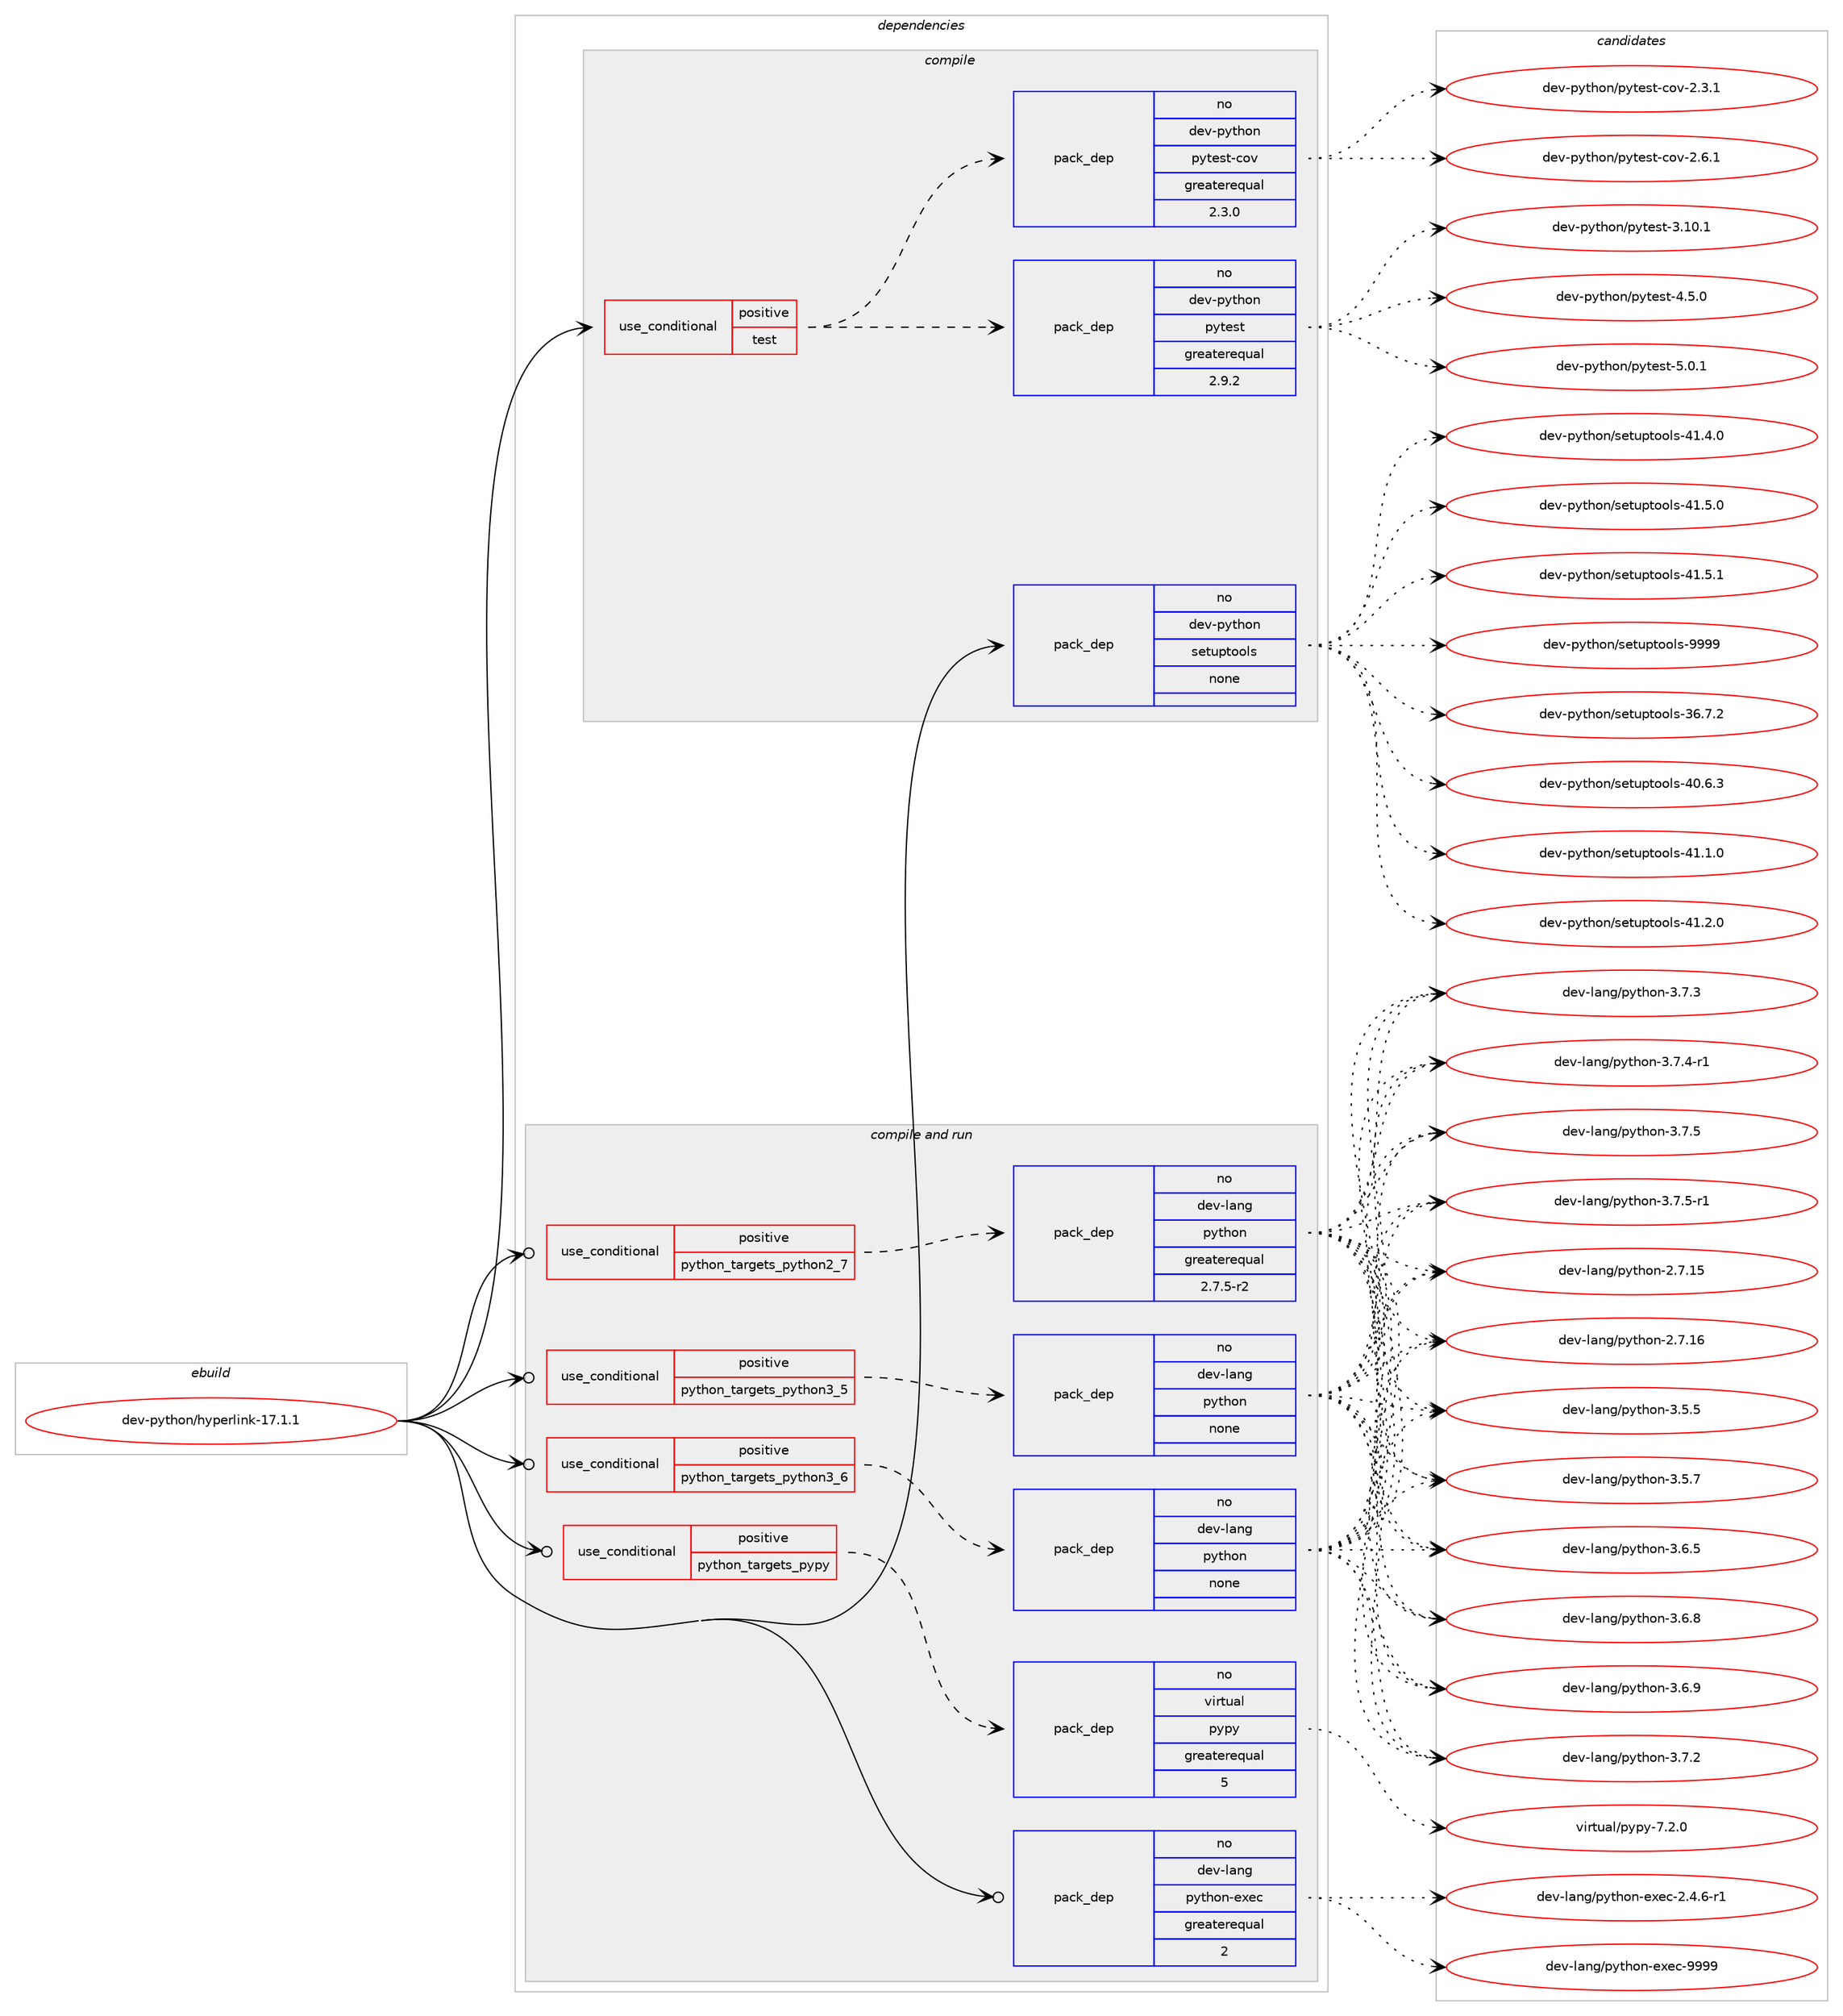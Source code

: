digraph prolog {

# *************
# Graph options
# *************

newrank=true;
concentrate=true;
compound=true;
graph [rankdir=LR,fontname=Helvetica,fontsize=10,ranksep=1.5];#, ranksep=2.5, nodesep=0.2];
edge  [arrowhead=vee];
node  [fontname=Helvetica,fontsize=10];

# **********
# The ebuild
# **********

subgraph cluster_leftcol {
color=gray;
rank=same;
label=<<i>ebuild</i>>;
id [label="dev-python/hyperlink-17.1.1", color=red, width=4, href="../dev-python/hyperlink-17.1.1.svg"];
}

# ****************
# The dependencies
# ****************

subgraph cluster_midcol {
color=gray;
label=<<i>dependencies</i>>;
subgraph cluster_compile {
fillcolor="#eeeeee";
style=filled;
label=<<i>compile</i>>;
subgraph cond140648 {
dependency608881 [label=<<TABLE BORDER="0" CELLBORDER="1" CELLSPACING="0" CELLPADDING="4"><TR><TD ROWSPAN="3" CELLPADDING="10">use_conditional</TD></TR><TR><TD>positive</TD></TR><TR><TD>test</TD></TR></TABLE>>, shape=none, color=red];
subgraph pack456434 {
dependency608882 [label=<<TABLE BORDER="0" CELLBORDER="1" CELLSPACING="0" CELLPADDING="4" WIDTH="220"><TR><TD ROWSPAN="6" CELLPADDING="30">pack_dep</TD></TR><TR><TD WIDTH="110">no</TD></TR><TR><TD>dev-python</TD></TR><TR><TD>pytest</TD></TR><TR><TD>greaterequal</TD></TR><TR><TD>2.9.2</TD></TR></TABLE>>, shape=none, color=blue];
}
dependency608881:e -> dependency608882:w [weight=20,style="dashed",arrowhead="vee"];
subgraph pack456435 {
dependency608883 [label=<<TABLE BORDER="0" CELLBORDER="1" CELLSPACING="0" CELLPADDING="4" WIDTH="220"><TR><TD ROWSPAN="6" CELLPADDING="30">pack_dep</TD></TR><TR><TD WIDTH="110">no</TD></TR><TR><TD>dev-python</TD></TR><TR><TD>pytest-cov</TD></TR><TR><TD>greaterequal</TD></TR><TR><TD>2.3.0</TD></TR></TABLE>>, shape=none, color=blue];
}
dependency608881:e -> dependency608883:w [weight=20,style="dashed",arrowhead="vee"];
}
id:e -> dependency608881:w [weight=20,style="solid",arrowhead="vee"];
subgraph pack456436 {
dependency608884 [label=<<TABLE BORDER="0" CELLBORDER="1" CELLSPACING="0" CELLPADDING="4" WIDTH="220"><TR><TD ROWSPAN="6" CELLPADDING="30">pack_dep</TD></TR><TR><TD WIDTH="110">no</TD></TR><TR><TD>dev-python</TD></TR><TR><TD>setuptools</TD></TR><TR><TD>none</TD></TR><TR><TD></TD></TR></TABLE>>, shape=none, color=blue];
}
id:e -> dependency608884:w [weight=20,style="solid",arrowhead="vee"];
}
subgraph cluster_compileandrun {
fillcolor="#eeeeee";
style=filled;
label=<<i>compile and run</i>>;
subgraph cond140649 {
dependency608885 [label=<<TABLE BORDER="0" CELLBORDER="1" CELLSPACING="0" CELLPADDING="4"><TR><TD ROWSPAN="3" CELLPADDING="10">use_conditional</TD></TR><TR><TD>positive</TD></TR><TR><TD>python_targets_pypy</TD></TR></TABLE>>, shape=none, color=red];
subgraph pack456437 {
dependency608886 [label=<<TABLE BORDER="0" CELLBORDER="1" CELLSPACING="0" CELLPADDING="4" WIDTH="220"><TR><TD ROWSPAN="6" CELLPADDING="30">pack_dep</TD></TR><TR><TD WIDTH="110">no</TD></TR><TR><TD>virtual</TD></TR><TR><TD>pypy</TD></TR><TR><TD>greaterequal</TD></TR><TR><TD>5</TD></TR></TABLE>>, shape=none, color=blue];
}
dependency608885:e -> dependency608886:w [weight=20,style="dashed",arrowhead="vee"];
}
id:e -> dependency608885:w [weight=20,style="solid",arrowhead="odotvee"];
subgraph cond140650 {
dependency608887 [label=<<TABLE BORDER="0" CELLBORDER="1" CELLSPACING="0" CELLPADDING="4"><TR><TD ROWSPAN="3" CELLPADDING="10">use_conditional</TD></TR><TR><TD>positive</TD></TR><TR><TD>python_targets_python2_7</TD></TR></TABLE>>, shape=none, color=red];
subgraph pack456438 {
dependency608888 [label=<<TABLE BORDER="0" CELLBORDER="1" CELLSPACING="0" CELLPADDING="4" WIDTH="220"><TR><TD ROWSPAN="6" CELLPADDING="30">pack_dep</TD></TR><TR><TD WIDTH="110">no</TD></TR><TR><TD>dev-lang</TD></TR><TR><TD>python</TD></TR><TR><TD>greaterequal</TD></TR><TR><TD>2.7.5-r2</TD></TR></TABLE>>, shape=none, color=blue];
}
dependency608887:e -> dependency608888:w [weight=20,style="dashed",arrowhead="vee"];
}
id:e -> dependency608887:w [weight=20,style="solid",arrowhead="odotvee"];
subgraph cond140651 {
dependency608889 [label=<<TABLE BORDER="0" CELLBORDER="1" CELLSPACING="0" CELLPADDING="4"><TR><TD ROWSPAN="3" CELLPADDING="10">use_conditional</TD></TR><TR><TD>positive</TD></TR><TR><TD>python_targets_python3_5</TD></TR></TABLE>>, shape=none, color=red];
subgraph pack456439 {
dependency608890 [label=<<TABLE BORDER="0" CELLBORDER="1" CELLSPACING="0" CELLPADDING="4" WIDTH="220"><TR><TD ROWSPAN="6" CELLPADDING="30">pack_dep</TD></TR><TR><TD WIDTH="110">no</TD></TR><TR><TD>dev-lang</TD></TR><TR><TD>python</TD></TR><TR><TD>none</TD></TR><TR><TD></TD></TR></TABLE>>, shape=none, color=blue];
}
dependency608889:e -> dependency608890:w [weight=20,style="dashed",arrowhead="vee"];
}
id:e -> dependency608889:w [weight=20,style="solid",arrowhead="odotvee"];
subgraph cond140652 {
dependency608891 [label=<<TABLE BORDER="0" CELLBORDER="1" CELLSPACING="0" CELLPADDING="4"><TR><TD ROWSPAN="3" CELLPADDING="10">use_conditional</TD></TR><TR><TD>positive</TD></TR><TR><TD>python_targets_python3_6</TD></TR></TABLE>>, shape=none, color=red];
subgraph pack456440 {
dependency608892 [label=<<TABLE BORDER="0" CELLBORDER="1" CELLSPACING="0" CELLPADDING="4" WIDTH="220"><TR><TD ROWSPAN="6" CELLPADDING="30">pack_dep</TD></TR><TR><TD WIDTH="110">no</TD></TR><TR><TD>dev-lang</TD></TR><TR><TD>python</TD></TR><TR><TD>none</TD></TR><TR><TD></TD></TR></TABLE>>, shape=none, color=blue];
}
dependency608891:e -> dependency608892:w [weight=20,style="dashed",arrowhead="vee"];
}
id:e -> dependency608891:w [weight=20,style="solid",arrowhead="odotvee"];
subgraph pack456441 {
dependency608893 [label=<<TABLE BORDER="0" CELLBORDER="1" CELLSPACING="0" CELLPADDING="4" WIDTH="220"><TR><TD ROWSPAN="6" CELLPADDING="30">pack_dep</TD></TR><TR><TD WIDTH="110">no</TD></TR><TR><TD>dev-lang</TD></TR><TR><TD>python-exec</TD></TR><TR><TD>greaterequal</TD></TR><TR><TD>2</TD></TR></TABLE>>, shape=none, color=blue];
}
id:e -> dependency608893:w [weight=20,style="solid",arrowhead="odotvee"];
}
subgraph cluster_run {
fillcolor="#eeeeee";
style=filled;
label=<<i>run</i>>;
}
}

# **************
# The candidates
# **************

subgraph cluster_choices {
rank=same;
color=gray;
label=<<i>candidates</i>>;

subgraph choice456434 {
color=black;
nodesep=1;
choice100101118451121211161041111104711212111610111511645514649484649 [label="dev-python/pytest-3.10.1", color=red, width=4,href="../dev-python/pytest-3.10.1.svg"];
choice1001011184511212111610411111047112121116101115116455246534648 [label="dev-python/pytest-4.5.0", color=red, width=4,href="../dev-python/pytest-4.5.0.svg"];
choice1001011184511212111610411111047112121116101115116455346484649 [label="dev-python/pytest-5.0.1", color=red, width=4,href="../dev-python/pytest-5.0.1.svg"];
dependency608882:e -> choice100101118451121211161041111104711212111610111511645514649484649:w [style=dotted,weight="100"];
dependency608882:e -> choice1001011184511212111610411111047112121116101115116455246534648:w [style=dotted,weight="100"];
dependency608882:e -> choice1001011184511212111610411111047112121116101115116455346484649:w [style=dotted,weight="100"];
}
subgraph choice456435 {
color=black;
nodesep=1;
choice10010111845112121116104111110471121211161011151164599111118455046514649 [label="dev-python/pytest-cov-2.3.1", color=red, width=4,href="../dev-python/pytest-cov-2.3.1.svg"];
choice10010111845112121116104111110471121211161011151164599111118455046544649 [label="dev-python/pytest-cov-2.6.1", color=red, width=4,href="../dev-python/pytest-cov-2.6.1.svg"];
dependency608883:e -> choice10010111845112121116104111110471121211161011151164599111118455046514649:w [style=dotted,weight="100"];
dependency608883:e -> choice10010111845112121116104111110471121211161011151164599111118455046544649:w [style=dotted,weight="100"];
}
subgraph choice456436 {
color=black;
nodesep=1;
choice100101118451121211161041111104711510111611711211611111110811545515446554650 [label="dev-python/setuptools-36.7.2", color=red, width=4,href="../dev-python/setuptools-36.7.2.svg"];
choice100101118451121211161041111104711510111611711211611111110811545524846544651 [label="dev-python/setuptools-40.6.3", color=red, width=4,href="../dev-python/setuptools-40.6.3.svg"];
choice100101118451121211161041111104711510111611711211611111110811545524946494648 [label="dev-python/setuptools-41.1.0", color=red, width=4,href="../dev-python/setuptools-41.1.0.svg"];
choice100101118451121211161041111104711510111611711211611111110811545524946504648 [label="dev-python/setuptools-41.2.0", color=red, width=4,href="../dev-python/setuptools-41.2.0.svg"];
choice100101118451121211161041111104711510111611711211611111110811545524946524648 [label="dev-python/setuptools-41.4.0", color=red, width=4,href="../dev-python/setuptools-41.4.0.svg"];
choice100101118451121211161041111104711510111611711211611111110811545524946534648 [label="dev-python/setuptools-41.5.0", color=red, width=4,href="../dev-python/setuptools-41.5.0.svg"];
choice100101118451121211161041111104711510111611711211611111110811545524946534649 [label="dev-python/setuptools-41.5.1", color=red, width=4,href="../dev-python/setuptools-41.5.1.svg"];
choice10010111845112121116104111110471151011161171121161111111081154557575757 [label="dev-python/setuptools-9999", color=red, width=4,href="../dev-python/setuptools-9999.svg"];
dependency608884:e -> choice100101118451121211161041111104711510111611711211611111110811545515446554650:w [style=dotted,weight="100"];
dependency608884:e -> choice100101118451121211161041111104711510111611711211611111110811545524846544651:w [style=dotted,weight="100"];
dependency608884:e -> choice100101118451121211161041111104711510111611711211611111110811545524946494648:w [style=dotted,weight="100"];
dependency608884:e -> choice100101118451121211161041111104711510111611711211611111110811545524946504648:w [style=dotted,weight="100"];
dependency608884:e -> choice100101118451121211161041111104711510111611711211611111110811545524946524648:w [style=dotted,weight="100"];
dependency608884:e -> choice100101118451121211161041111104711510111611711211611111110811545524946534648:w [style=dotted,weight="100"];
dependency608884:e -> choice100101118451121211161041111104711510111611711211611111110811545524946534649:w [style=dotted,weight="100"];
dependency608884:e -> choice10010111845112121116104111110471151011161171121161111111081154557575757:w [style=dotted,weight="100"];
}
subgraph choice456437 {
color=black;
nodesep=1;
choice1181051141161179710847112121112121455546504648 [label="virtual/pypy-7.2.0", color=red, width=4,href="../virtual/pypy-7.2.0.svg"];
dependency608886:e -> choice1181051141161179710847112121112121455546504648:w [style=dotted,weight="100"];
}
subgraph choice456438 {
color=black;
nodesep=1;
choice10010111845108971101034711212111610411111045504655464953 [label="dev-lang/python-2.7.15", color=red, width=4,href="../dev-lang/python-2.7.15.svg"];
choice10010111845108971101034711212111610411111045504655464954 [label="dev-lang/python-2.7.16", color=red, width=4,href="../dev-lang/python-2.7.16.svg"];
choice100101118451089711010347112121116104111110455146534653 [label="dev-lang/python-3.5.5", color=red, width=4,href="../dev-lang/python-3.5.5.svg"];
choice100101118451089711010347112121116104111110455146534655 [label="dev-lang/python-3.5.7", color=red, width=4,href="../dev-lang/python-3.5.7.svg"];
choice100101118451089711010347112121116104111110455146544653 [label="dev-lang/python-3.6.5", color=red, width=4,href="../dev-lang/python-3.6.5.svg"];
choice100101118451089711010347112121116104111110455146544656 [label="dev-lang/python-3.6.8", color=red, width=4,href="../dev-lang/python-3.6.8.svg"];
choice100101118451089711010347112121116104111110455146544657 [label="dev-lang/python-3.6.9", color=red, width=4,href="../dev-lang/python-3.6.9.svg"];
choice100101118451089711010347112121116104111110455146554650 [label="dev-lang/python-3.7.2", color=red, width=4,href="../dev-lang/python-3.7.2.svg"];
choice100101118451089711010347112121116104111110455146554651 [label="dev-lang/python-3.7.3", color=red, width=4,href="../dev-lang/python-3.7.3.svg"];
choice1001011184510897110103471121211161041111104551465546524511449 [label="dev-lang/python-3.7.4-r1", color=red, width=4,href="../dev-lang/python-3.7.4-r1.svg"];
choice100101118451089711010347112121116104111110455146554653 [label="dev-lang/python-3.7.5", color=red, width=4,href="../dev-lang/python-3.7.5.svg"];
choice1001011184510897110103471121211161041111104551465546534511449 [label="dev-lang/python-3.7.5-r1", color=red, width=4,href="../dev-lang/python-3.7.5-r1.svg"];
dependency608888:e -> choice10010111845108971101034711212111610411111045504655464953:w [style=dotted,weight="100"];
dependency608888:e -> choice10010111845108971101034711212111610411111045504655464954:w [style=dotted,weight="100"];
dependency608888:e -> choice100101118451089711010347112121116104111110455146534653:w [style=dotted,weight="100"];
dependency608888:e -> choice100101118451089711010347112121116104111110455146534655:w [style=dotted,weight="100"];
dependency608888:e -> choice100101118451089711010347112121116104111110455146544653:w [style=dotted,weight="100"];
dependency608888:e -> choice100101118451089711010347112121116104111110455146544656:w [style=dotted,weight="100"];
dependency608888:e -> choice100101118451089711010347112121116104111110455146544657:w [style=dotted,weight="100"];
dependency608888:e -> choice100101118451089711010347112121116104111110455146554650:w [style=dotted,weight="100"];
dependency608888:e -> choice100101118451089711010347112121116104111110455146554651:w [style=dotted,weight="100"];
dependency608888:e -> choice1001011184510897110103471121211161041111104551465546524511449:w [style=dotted,weight="100"];
dependency608888:e -> choice100101118451089711010347112121116104111110455146554653:w [style=dotted,weight="100"];
dependency608888:e -> choice1001011184510897110103471121211161041111104551465546534511449:w [style=dotted,weight="100"];
}
subgraph choice456439 {
color=black;
nodesep=1;
choice10010111845108971101034711212111610411111045504655464953 [label="dev-lang/python-2.7.15", color=red, width=4,href="../dev-lang/python-2.7.15.svg"];
choice10010111845108971101034711212111610411111045504655464954 [label="dev-lang/python-2.7.16", color=red, width=4,href="../dev-lang/python-2.7.16.svg"];
choice100101118451089711010347112121116104111110455146534653 [label="dev-lang/python-3.5.5", color=red, width=4,href="../dev-lang/python-3.5.5.svg"];
choice100101118451089711010347112121116104111110455146534655 [label="dev-lang/python-3.5.7", color=red, width=4,href="../dev-lang/python-3.5.7.svg"];
choice100101118451089711010347112121116104111110455146544653 [label="dev-lang/python-3.6.5", color=red, width=4,href="../dev-lang/python-3.6.5.svg"];
choice100101118451089711010347112121116104111110455146544656 [label="dev-lang/python-3.6.8", color=red, width=4,href="../dev-lang/python-3.6.8.svg"];
choice100101118451089711010347112121116104111110455146544657 [label="dev-lang/python-3.6.9", color=red, width=4,href="../dev-lang/python-3.6.9.svg"];
choice100101118451089711010347112121116104111110455146554650 [label="dev-lang/python-3.7.2", color=red, width=4,href="../dev-lang/python-3.7.2.svg"];
choice100101118451089711010347112121116104111110455146554651 [label="dev-lang/python-3.7.3", color=red, width=4,href="../dev-lang/python-3.7.3.svg"];
choice1001011184510897110103471121211161041111104551465546524511449 [label="dev-lang/python-3.7.4-r1", color=red, width=4,href="../dev-lang/python-3.7.4-r1.svg"];
choice100101118451089711010347112121116104111110455146554653 [label="dev-lang/python-3.7.5", color=red, width=4,href="../dev-lang/python-3.7.5.svg"];
choice1001011184510897110103471121211161041111104551465546534511449 [label="dev-lang/python-3.7.5-r1", color=red, width=4,href="../dev-lang/python-3.7.5-r1.svg"];
dependency608890:e -> choice10010111845108971101034711212111610411111045504655464953:w [style=dotted,weight="100"];
dependency608890:e -> choice10010111845108971101034711212111610411111045504655464954:w [style=dotted,weight="100"];
dependency608890:e -> choice100101118451089711010347112121116104111110455146534653:w [style=dotted,weight="100"];
dependency608890:e -> choice100101118451089711010347112121116104111110455146534655:w [style=dotted,weight="100"];
dependency608890:e -> choice100101118451089711010347112121116104111110455146544653:w [style=dotted,weight="100"];
dependency608890:e -> choice100101118451089711010347112121116104111110455146544656:w [style=dotted,weight="100"];
dependency608890:e -> choice100101118451089711010347112121116104111110455146544657:w [style=dotted,weight="100"];
dependency608890:e -> choice100101118451089711010347112121116104111110455146554650:w [style=dotted,weight="100"];
dependency608890:e -> choice100101118451089711010347112121116104111110455146554651:w [style=dotted,weight="100"];
dependency608890:e -> choice1001011184510897110103471121211161041111104551465546524511449:w [style=dotted,weight="100"];
dependency608890:e -> choice100101118451089711010347112121116104111110455146554653:w [style=dotted,weight="100"];
dependency608890:e -> choice1001011184510897110103471121211161041111104551465546534511449:w [style=dotted,weight="100"];
}
subgraph choice456440 {
color=black;
nodesep=1;
choice10010111845108971101034711212111610411111045504655464953 [label="dev-lang/python-2.7.15", color=red, width=4,href="../dev-lang/python-2.7.15.svg"];
choice10010111845108971101034711212111610411111045504655464954 [label="dev-lang/python-2.7.16", color=red, width=4,href="../dev-lang/python-2.7.16.svg"];
choice100101118451089711010347112121116104111110455146534653 [label="dev-lang/python-3.5.5", color=red, width=4,href="../dev-lang/python-3.5.5.svg"];
choice100101118451089711010347112121116104111110455146534655 [label="dev-lang/python-3.5.7", color=red, width=4,href="../dev-lang/python-3.5.7.svg"];
choice100101118451089711010347112121116104111110455146544653 [label="dev-lang/python-3.6.5", color=red, width=4,href="../dev-lang/python-3.6.5.svg"];
choice100101118451089711010347112121116104111110455146544656 [label="dev-lang/python-3.6.8", color=red, width=4,href="../dev-lang/python-3.6.8.svg"];
choice100101118451089711010347112121116104111110455146544657 [label="dev-lang/python-3.6.9", color=red, width=4,href="../dev-lang/python-3.6.9.svg"];
choice100101118451089711010347112121116104111110455146554650 [label="dev-lang/python-3.7.2", color=red, width=4,href="../dev-lang/python-3.7.2.svg"];
choice100101118451089711010347112121116104111110455146554651 [label="dev-lang/python-3.7.3", color=red, width=4,href="../dev-lang/python-3.7.3.svg"];
choice1001011184510897110103471121211161041111104551465546524511449 [label="dev-lang/python-3.7.4-r1", color=red, width=4,href="../dev-lang/python-3.7.4-r1.svg"];
choice100101118451089711010347112121116104111110455146554653 [label="dev-lang/python-3.7.5", color=red, width=4,href="../dev-lang/python-3.7.5.svg"];
choice1001011184510897110103471121211161041111104551465546534511449 [label="dev-lang/python-3.7.5-r1", color=red, width=4,href="../dev-lang/python-3.7.5-r1.svg"];
dependency608892:e -> choice10010111845108971101034711212111610411111045504655464953:w [style=dotted,weight="100"];
dependency608892:e -> choice10010111845108971101034711212111610411111045504655464954:w [style=dotted,weight="100"];
dependency608892:e -> choice100101118451089711010347112121116104111110455146534653:w [style=dotted,weight="100"];
dependency608892:e -> choice100101118451089711010347112121116104111110455146534655:w [style=dotted,weight="100"];
dependency608892:e -> choice100101118451089711010347112121116104111110455146544653:w [style=dotted,weight="100"];
dependency608892:e -> choice100101118451089711010347112121116104111110455146544656:w [style=dotted,weight="100"];
dependency608892:e -> choice100101118451089711010347112121116104111110455146544657:w [style=dotted,weight="100"];
dependency608892:e -> choice100101118451089711010347112121116104111110455146554650:w [style=dotted,weight="100"];
dependency608892:e -> choice100101118451089711010347112121116104111110455146554651:w [style=dotted,weight="100"];
dependency608892:e -> choice1001011184510897110103471121211161041111104551465546524511449:w [style=dotted,weight="100"];
dependency608892:e -> choice100101118451089711010347112121116104111110455146554653:w [style=dotted,weight="100"];
dependency608892:e -> choice1001011184510897110103471121211161041111104551465546534511449:w [style=dotted,weight="100"];
}
subgraph choice456441 {
color=black;
nodesep=1;
choice10010111845108971101034711212111610411111045101120101994550465246544511449 [label="dev-lang/python-exec-2.4.6-r1", color=red, width=4,href="../dev-lang/python-exec-2.4.6-r1.svg"];
choice10010111845108971101034711212111610411111045101120101994557575757 [label="dev-lang/python-exec-9999", color=red, width=4,href="../dev-lang/python-exec-9999.svg"];
dependency608893:e -> choice10010111845108971101034711212111610411111045101120101994550465246544511449:w [style=dotted,weight="100"];
dependency608893:e -> choice10010111845108971101034711212111610411111045101120101994557575757:w [style=dotted,weight="100"];
}
}

}
